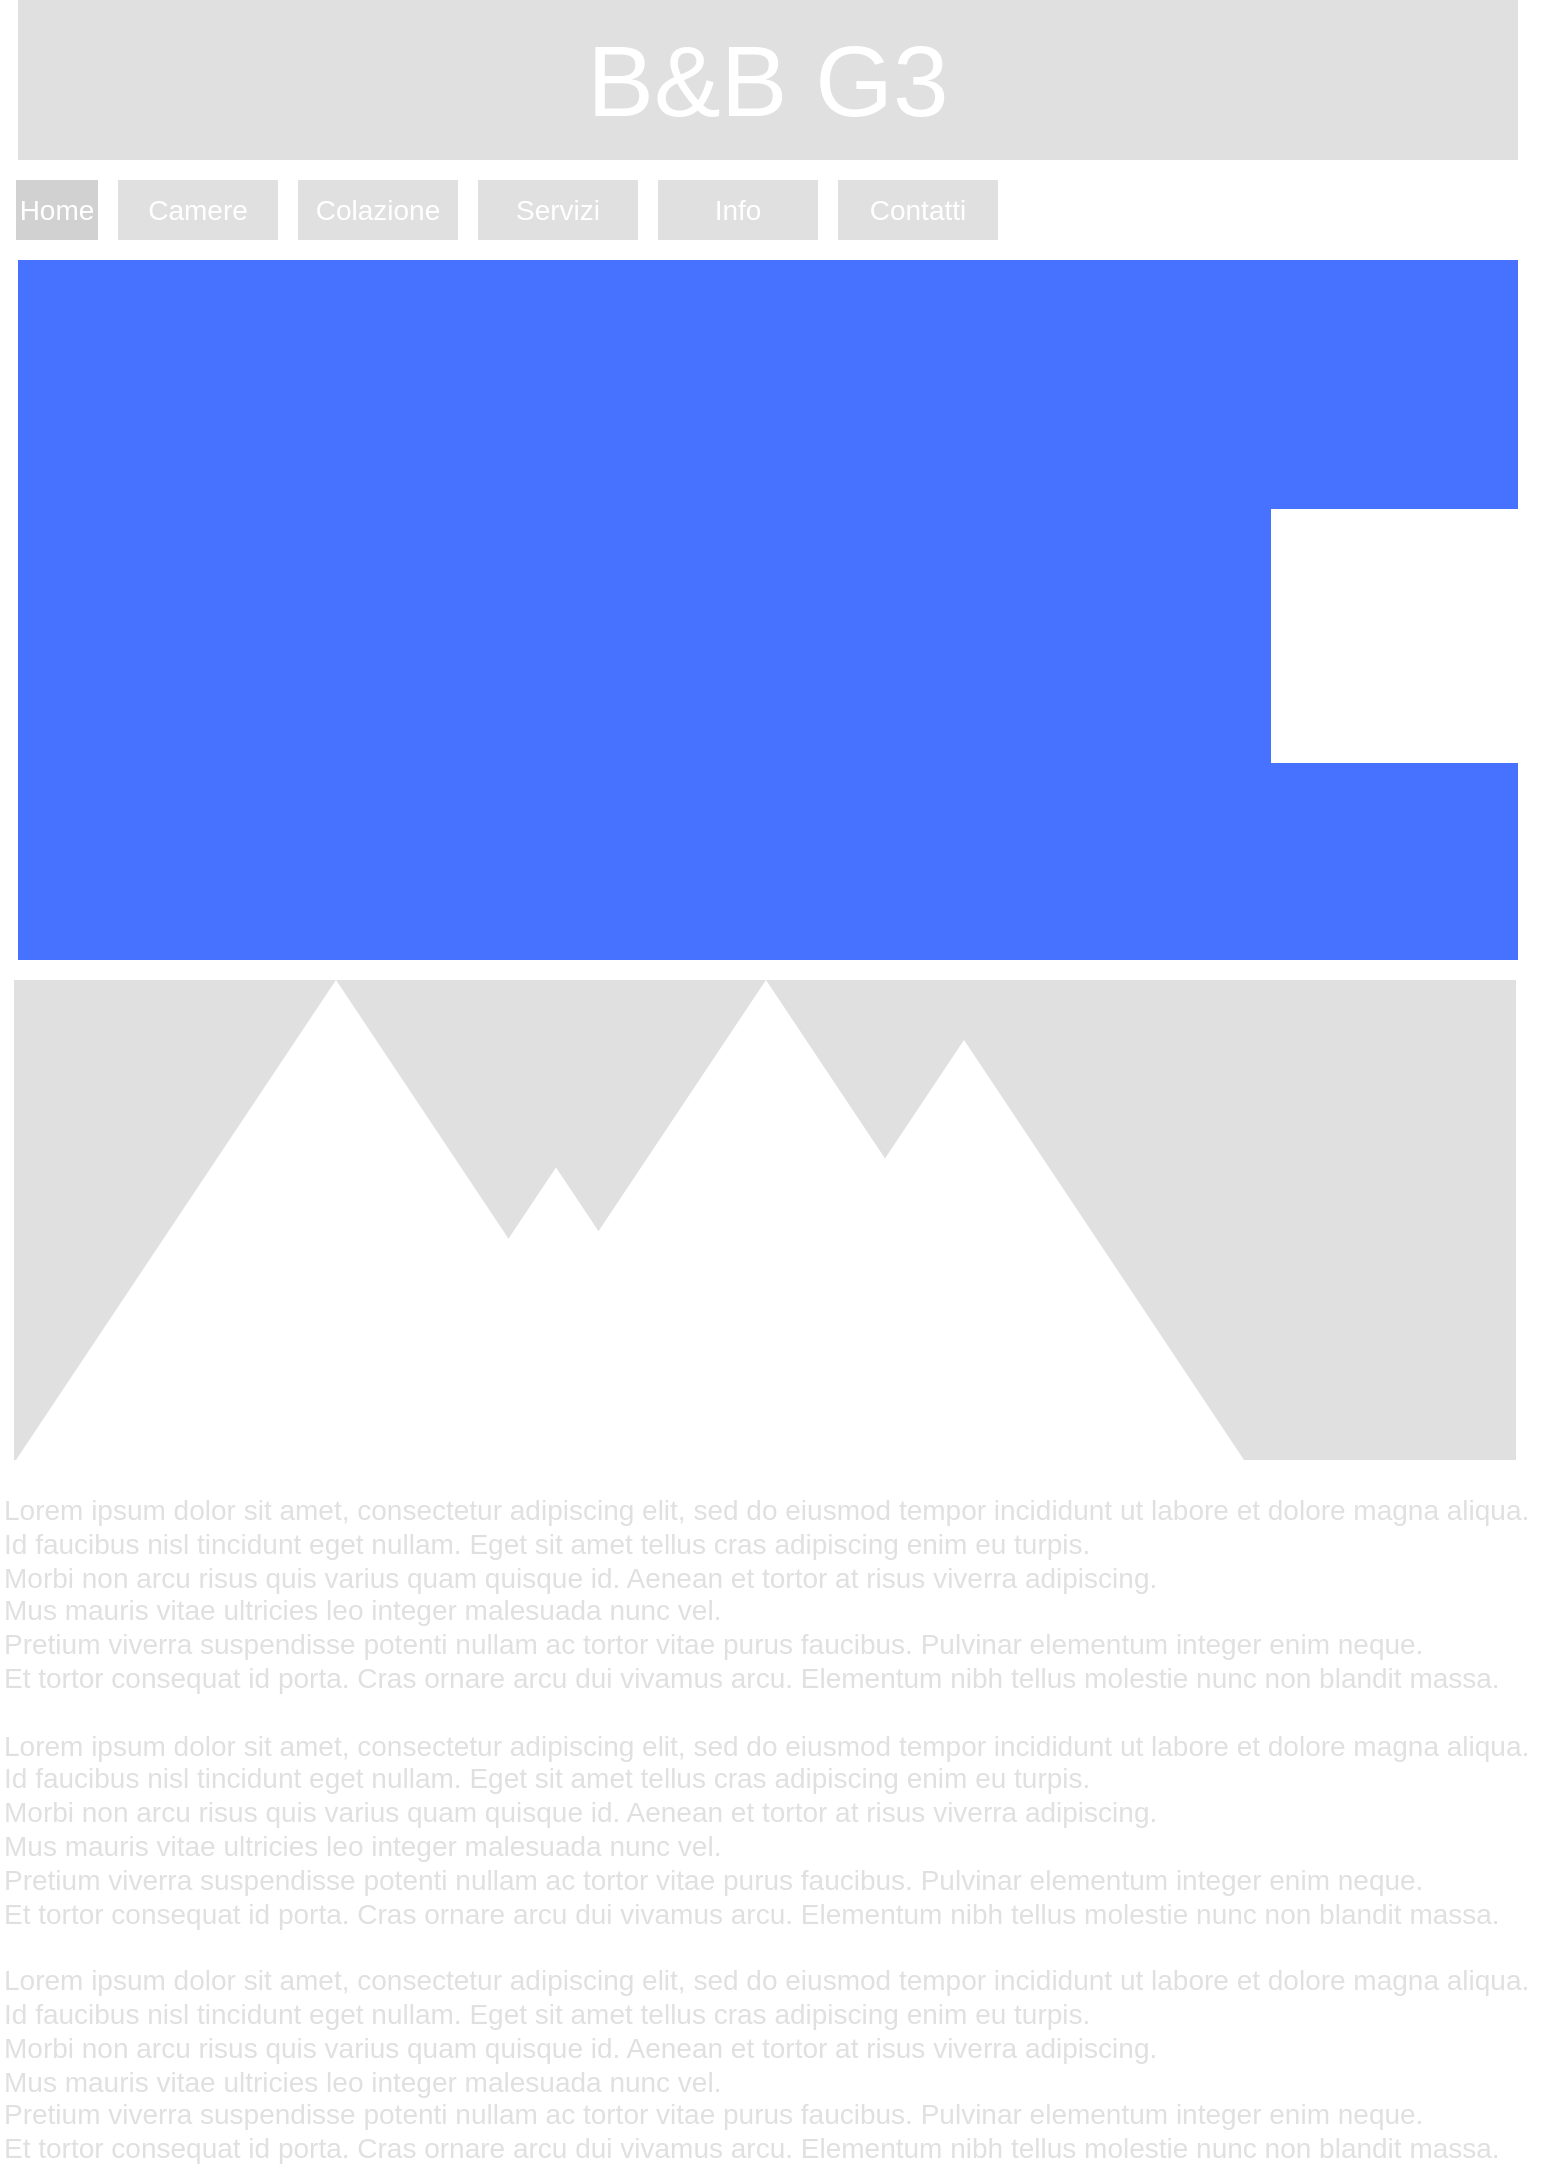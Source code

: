 <mxfile version="17.4.6" type="github">
  <diagram id="tGGqGhT_Sd-joOJbHCEm" name="Page-1">
    <mxGraphModel dx="1038" dy="553" grid="0" gridSize="10" guides="1" tooltips="1" connect="1" arrows="1" fold="1" page="1" pageScale="1" pageWidth="827" pageHeight="1169" math="0" shadow="0">
      <root>
        <mxCell id="0" />
        <mxCell id="1" parent="0" />
        <mxCell id="yTCI9lnX1p78hpDMVuBI-8" value="" style="rounded=0;whiteSpace=wrap;html=1;fontSize=14;fillColor=#4772FF;strokeColor=none;" vertex="1" parent="1">
          <mxGeometry x="40" y="170" width="750" height="350" as="geometry" />
        </mxCell>
        <mxCell id="yTCI9lnX1p78hpDMVuBI-1" value="&lt;font style=&quot;font-size: 50px&quot; color=&quot;#ffffff&quot;&gt;B&amp;amp;B G3&lt;/font&gt;" style="rounded=0;whiteSpace=wrap;html=1;fillColor=#E0E0E0;strokeColor=none;fontColor=#333333;" vertex="1" parent="1">
          <mxGeometry x="40" y="40" width="750" height="80" as="geometry" />
        </mxCell>
        <mxCell id="yTCI9lnX1p78hpDMVuBI-2" value="&lt;font style=&quot;font-size: 14px&quot; color=&quot;#ffffff&quot;&gt;Home&lt;/font&gt;" style="rounded=0;whiteSpace=wrap;html=1;fillColor=#D1D1D1;strokeColor=none;" vertex="1" parent="1">
          <mxGeometry x="39" y="130" width="41" height="30" as="geometry" />
        </mxCell>
        <mxCell id="yTCI9lnX1p78hpDMVuBI-3" value="&lt;font style=&quot;font-size: 14px&quot; color=&quot;#ffffff&quot;&gt;Camere&lt;/font&gt;" style="rounded=0;whiteSpace=wrap;html=1;fillColor=#E0E0E0;strokeColor=none;" vertex="1" parent="1">
          <mxGeometry x="90" y="130" width="80" height="30" as="geometry" />
        </mxCell>
        <mxCell id="yTCI9lnX1p78hpDMVuBI-4" value="&lt;font style=&quot;font-size: 14px&quot; color=&quot;#ffffff&quot;&gt;Colazione&lt;/font&gt;" style="rounded=0;whiteSpace=wrap;html=1;fillColor=#E0E0E0;strokeColor=none;" vertex="1" parent="1">
          <mxGeometry x="180" y="130" width="80" height="30" as="geometry" />
        </mxCell>
        <mxCell id="yTCI9lnX1p78hpDMVuBI-5" value="&lt;font style=&quot;font-size: 14px&quot; color=&quot;#ffffff&quot;&gt;Servizi&lt;/font&gt;" style="rounded=0;whiteSpace=wrap;html=1;fillColor=#E0E0E0;strokeColor=none;" vertex="1" parent="1">
          <mxGeometry x="270" y="130" width="80" height="30" as="geometry" />
        </mxCell>
        <mxCell id="yTCI9lnX1p78hpDMVuBI-6" value="&lt;font style=&quot;font-size: 14px&quot; color=&quot;#ffffff&quot;&gt;Info&lt;/font&gt;" style="rounded=0;whiteSpace=wrap;html=1;fillColor=#E0E0E0;strokeColor=none;" vertex="1" parent="1">
          <mxGeometry x="360" y="130" width="80" height="30" as="geometry" />
        </mxCell>
        <mxCell id="yTCI9lnX1p78hpDMVuBI-7" value="&lt;font style=&quot;font-size: 14px&quot; color=&quot;#ffffff&quot;&gt;Contatti&lt;/font&gt;" style="rounded=0;whiteSpace=wrap;html=1;fillColor=#E0E0E0;strokeColor=none;" vertex="1" parent="1">
          <mxGeometry x="450" y="130" width="80" height="30" as="geometry" />
        </mxCell>
        <mxCell id="yTCI9lnX1p78hpDMVuBI-17" value="&lt;div style=&quot;font-size: 14px&quot;&gt;&lt;font color=&quot;#e0e0e0&quot; style=&quot;font-size: 14px&quot;&gt;Lorem ipsum dolor sit amet, consectetur adipiscing elit, sed do eiusmod tempor incididunt ut labore et dolore magna aliqua.&amp;nbsp;&lt;br style=&quot;font-size: 14px&quot;&gt;&lt;/font&gt;&lt;/div&gt;&lt;div style=&quot;font-size: 14px&quot;&gt;&lt;font color=&quot;#e0e0e0&quot; style=&quot;font-size: 14px&quot;&gt;Id faucibus nisl tincidunt eget nullam. Eget sit amet tellus cras adipiscing enim eu turpis.&amp;nbsp;&lt;/font&gt;&lt;/div&gt;&lt;div style=&quot;font-size: 14px&quot;&gt;&lt;font color=&quot;#e0e0e0&quot; style=&quot;font-size: 14px&quot;&gt;Morbi non arcu risus quis varius quam quisque id. Aenean et tortor at risus viverra adipiscing.&amp;nbsp;&lt;/font&gt;&lt;/div&gt;&lt;div style=&quot;font-size: 14px&quot;&gt;&lt;font color=&quot;#e0e0e0&quot; style=&quot;font-size: 14px&quot;&gt;Mus mauris vitae ultricies leo integer malesuada nunc vel.&amp;nbsp;&lt;/font&gt;&lt;/div&gt;&lt;div style=&quot;font-size: 14px&quot;&gt;&lt;font color=&quot;#e0e0e0&quot; style=&quot;font-size: 14px&quot;&gt;Pretium viverra suspendisse potenti nullam ac tortor vitae purus faucibus. Pulvinar elementum integer enim neque.&amp;nbsp;&lt;/font&gt;&lt;/div&gt;&lt;div style=&quot;font-size: 14px&quot;&gt;&lt;font color=&quot;#e0e0e0&quot; style=&quot;font-size: 14px&quot;&gt;Et tortor consequat id porta. Cras ornare arcu dui vivamus arcu. Elementum nibh tellus molestie nunc non blandit massa.&lt;br style=&quot;font-size: 14px&quot;&gt;&lt;/font&gt;&lt;/div&gt;&lt;div style=&quot;font-size: 14px&quot;&gt;&lt;font color=&quot;#e0e0e0&quot; style=&quot;font-size: 14px&quot;&gt;&lt;br style=&quot;font-size: 14px&quot;&gt;&lt;/font&gt;&lt;/div&gt;&lt;div style=&quot;font-size: 14px&quot;&gt;&lt;div style=&quot;font-size: 14px&quot;&gt;&lt;font color=&quot;#e0e0e0&quot; style=&quot;font-size: 14px&quot;&gt;Lorem ipsum dolor sit amet, consectetur adipiscing elit, sed do eiusmod tempor incididunt ut labore et dolore magna aliqua.&amp;nbsp;&lt;/font&gt;&lt;/div&gt;&lt;div style=&quot;font-size: 14px&quot;&gt;&lt;font color=&quot;#e0e0e0&quot; style=&quot;font-size: 14px&quot;&gt;Id faucibus nisl tincidunt eget nullam. Eget sit amet tellus cras adipiscing enim eu turpis.&amp;nbsp;&lt;/font&gt;&lt;/div&gt;&lt;div style=&quot;font-size: 14px&quot;&gt;&lt;font color=&quot;#e0e0e0&quot; style=&quot;font-size: 14px&quot;&gt;Morbi non arcu risus quis varius quam quisque id. Aenean et tortor at risus viverra adipiscing.&amp;nbsp;&lt;/font&gt;&lt;/div&gt;&lt;div style=&quot;font-size: 14px&quot;&gt;&lt;font color=&quot;#e0e0e0&quot; style=&quot;font-size: 14px&quot;&gt;Mus mauris vitae ultricies leo integer malesuada nunc vel.&amp;nbsp;&lt;/font&gt;&lt;/div&gt;&lt;div style=&quot;font-size: 14px&quot;&gt;&lt;font color=&quot;#e0e0e0&quot; style=&quot;font-size: 14px&quot;&gt;Pretium viverra suspendisse potenti nullam ac tortor vitae purus faucibus. Pulvinar elementum integer enim neque.&amp;nbsp;&lt;/font&gt;&lt;/div&gt;&lt;div style=&quot;font-size: 14px&quot;&gt;&lt;font color=&quot;#e0e0e0&quot; style=&quot;font-size: 14px&quot;&gt;Et tortor consequat id porta. Cras ornare arcu dui vivamus arcu. Elementum nibh tellus molestie nunc non blandit massa.&lt;/font&gt;&lt;/div&gt;&lt;div style=&quot;font-size: 14px&quot;&gt;&lt;font color=&quot;#e0e0e0&quot; style=&quot;font-size: 14px&quot;&gt;&lt;br&gt;&lt;/font&gt;&lt;/div&gt;&lt;div style=&quot;font-size: 14px&quot;&gt;&lt;div&gt;&lt;font color=&quot;#e0e0e0&quot;&gt;Lorem ipsum dolor sit amet, consectetur adipiscing elit, sed do eiusmod tempor incididunt ut labore et dolore magna aliqua.&amp;nbsp;&lt;/font&gt;&lt;/div&gt;&lt;div&gt;&lt;font color=&quot;#e0e0e0&quot;&gt;Id faucibus nisl tincidunt eget nullam. Eget sit amet tellus cras adipiscing enim eu turpis.&amp;nbsp;&lt;/font&gt;&lt;/div&gt;&lt;div&gt;&lt;font color=&quot;#e0e0e0&quot;&gt;Morbi non arcu risus quis varius quam quisque id. Aenean et tortor at risus viverra adipiscing.&amp;nbsp;&lt;/font&gt;&lt;/div&gt;&lt;div&gt;&lt;font color=&quot;#e0e0e0&quot;&gt;Mus mauris vitae ultricies leo integer malesuada nunc vel.&amp;nbsp;&lt;/font&gt;&lt;/div&gt;&lt;div&gt;&lt;font color=&quot;#e0e0e0&quot;&gt;Pretium viverra suspendisse potenti nullam ac tortor vitae purus faucibus. Pulvinar elementum integer enim neque.&amp;nbsp;&lt;/font&gt;&lt;/div&gt;&lt;div&gt;&lt;font color=&quot;#e0e0e0&quot;&gt;Et tortor consequat id porta. Cras ornare arcu dui vivamus arcu. Elementum nibh tellus molestie nunc non blandit massa.&lt;/font&gt;&lt;/div&gt;&lt;/div&gt;&lt;/div&gt;" style="text;html=1;align=left;verticalAlign=top;resizable=0;points=[];autosize=1;strokeColor=none;fillColor=none;fontSize=14;fontColor=#FFFFFF;" vertex="1" parent="1">
          <mxGeometry x="31" y="780" width="777" height="344" as="geometry" />
        </mxCell>
        <mxCell id="yTCI9lnX1p78hpDMVuBI-18" value="" style="group" vertex="1" connectable="0" parent="1">
          <mxGeometry x="38" y="530" width="751" height="240" as="geometry" />
        </mxCell>
        <mxCell id="yTCI9lnX1p78hpDMVuBI-9" value="" style="rounded=0;whiteSpace=wrap;html=1;fontSize=14;fillColor=#E0E0E0;fontColor=#333333;strokeColor=none;" vertex="1" parent="yTCI9lnX1p78hpDMVuBI-18">
          <mxGeometry width="751" height="240" as="geometry" />
        </mxCell>
        <mxCell id="yTCI9lnX1p78hpDMVuBI-10" value="" style="triangle;whiteSpace=wrap;html=1;fontSize=14;fontColor=#FFFFFF;fillColor=#FFFFFF;rotation=-90;strokeColor=none;" vertex="1" parent="yTCI9lnX1p78hpDMVuBI-18">
          <mxGeometry x="41" y="-40" width="240" height="320" as="geometry" />
        </mxCell>
        <mxCell id="yTCI9lnX1p78hpDMVuBI-11" value="" style="triangle;whiteSpace=wrap;html=1;fontSize=14;fontColor=#FFFFFF;fillColor=#FFFFFF;rotation=-90;strokeColor=none;" vertex="1" parent="yTCI9lnX1p78hpDMVuBI-18">
          <mxGeometry x="199.75" y="70" width="142.5" height="190" as="geometry" />
        </mxCell>
        <mxCell id="yTCI9lnX1p78hpDMVuBI-12" value="" style="triangle;whiteSpace=wrap;html=1;fontSize=14;fontColor=#FFFFFF;fillColor=#FFFFFF;rotation=-90;strokeColor=none;" vertex="1" parent="yTCI9lnX1p78hpDMVuBI-18">
          <mxGeometry x="256" y="-40" width="240" height="320" as="geometry" />
        </mxCell>
        <mxCell id="yTCI9lnX1p78hpDMVuBI-13" value="" style="triangle;whiteSpace=wrap;html=1;fontSize=14;fontColor=#FFFFFF;fillColor=#FFFFFF;rotation=-90;strokeColor=none;" vertex="1" parent="yTCI9lnX1p78hpDMVuBI-18">
          <mxGeometry x="370" y="-5" width="210" height="280" as="geometry" />
        </mxCell>
      </root>
    </mxGraphModel>
  </diagram>
</mxfile>
